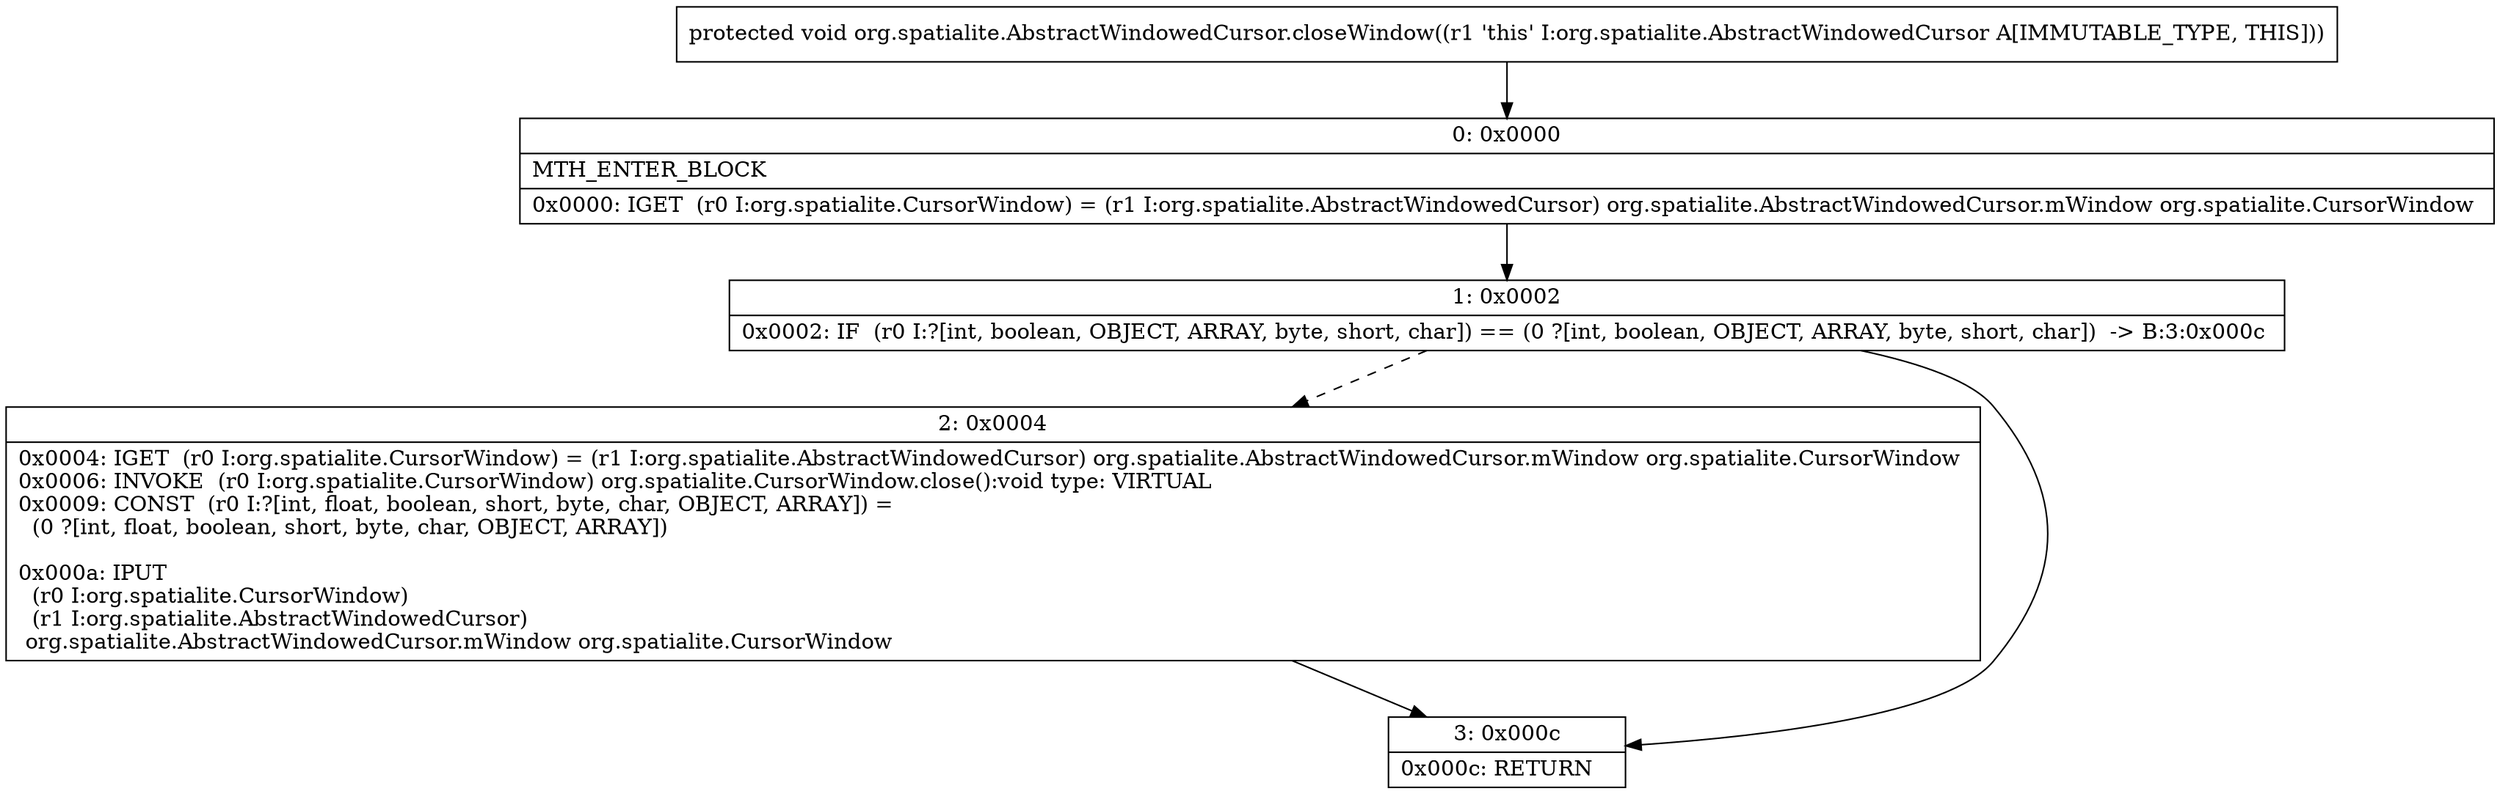 digraph "CFG fororg.spatialite.AbstractWindowedCursor.closeWindow()V" {
Node_0 [shape=record,label="{0\:\ 0x0000|MTH_ENTER_BLOCK\l|0x0000: IGET  (r0 I:org.spatialite.CursorWindow) = (r1 I:org.spatialite.AbstractWindowedCursor) org.spatialite.AbstractWindowedCursor.mWindow org.spatialite.CursorWindow \l}"];
Node_1 [shape=record,label="{1\:\ 0x0002|0x0002: IF  (r0 I:?[int, boolean, OBJECT, ARRAY, byte, short, char]) == (0 ?[int, boolean, OBJECT, ARRAY, byte, short, char])  \-\> B:3:0x000c \l}"];
Node_2 [shape=record,label="{2\:\ 0x0004|0x0004: IGET  (r0 I:org.spatialite.CursorWindow) = (r1 I:org.spatialite.AbstractWindowedCursor) org.spatialite.AbstractWindowedCursor.mWindow org.spatialite.CursorWindow \l0x0006: INVOKE  (r0 I:org.spatialite.CursorWindow) org.spatialite.CursorWindow.close():void type: VIRTUAL \l0x0009: CONST  (r0 I:?[int, float, boolean, short, byte, char, OBJECT, ARRAY]) = \l  (0 ?[int, float, boolean, short, byte, char, OBJECT, ARRAY])\l \l0x000a: IPUT  \l  (r0 I:org.spatialite.CursorWindow)\l  (r1 I:org.spatialite.AbstractWindowedCursor)\l org.spatialite.AbstractWindowedCursor.mWindow org.spatialite.CursorWindow \l}"];
Node_3 [shape=record,label="{3\:\ 0x000c|0x000c: RETURN   \l}"];
MethodNode[shape=record,label="{protected void org.spatialite.AbstractWindowedCursor.closeWindow((r1 'this' I:org.spatialite.AbstractWindowedCursor A[IMMUTABLE_TYPE, THIS])) }"];
MethodNode -> Node_0;
Node_0 -> Node_1;
Node_1 -> Node_2[style=dashed];
Node_1 -> Node_3;
Node_2 -> Node_3;
}

